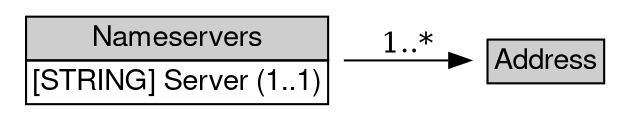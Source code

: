 digraph Nameservers {
	graph [bb="0,0,292,50",
		rankdir=LR
	];
	node [label="\N"];
	Nameservers	 [height=0.69444,
		label=<<table BORDER="0" CELLBORDER="1" CELLSPACING="0"> <tr> <td BGCOLOR="#CECECE" HREF="/html/IODEFv2/Nameservers.html" TITLE="The Nameservers class describes the nameservers associated with a given domain. "><FONT FACE="Nimbus Sans L">Nameservers</FONT></td> </tr>" %<tr><td  HREF="/html/IODEFv2/Nameservers.html" TITLE="The domain name of the nameserver."><FONT FACE="Nimbus Sans L">[STRING] Server (1..1)</FONT></td></tr>%</table>>,
		pos="80.5,25",
		shape=plaintext,
		width=2.2361];
	Address	 [height=0.5,
		label=<<table BORDER="0" CELLBORDER="1" CELLSPACING="0"> <tr> <td BGCOLOR="#CECECE" HREF="/html/IODEFv2/Address.html" TITLE="The Address class represents a hardware (Layer 2), network (Layer 3), or application (Layer 7) address. "><FONT FACE="Nimbus Sans L">Address</FONT></td> </tr>" %</table>>,
		pos="256,25",
		shape=plaintext,
		width=1];
	Nameservers -> Address	 [label="1..*",
		lp="190.5,32.5",
		pos="e,219.74,25 161.06,25 177.59,25 194.47,25 209.32,25"];
}
